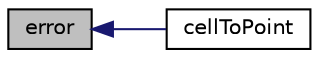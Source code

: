 digraph "error"
{
  bgcolor="transparent";
  edge [fontname="Helvetica",fontsize="10",labelfontname="Helvetica",labelfontsize="10"];
  node [fontname="Helvetica",fontsize="10",shape=record];
  rankdir="LR";
  Node3035 [label="error",height=0.2,width=0.4,color="black", fillcolor="grey75", style="filled", fontcolor="black"];
  Node3035 -> Node3036 [dir="back",color="midnightblue",fontsize="10",style="solid",fontname="Helvetica"];
  Node3036 [label="cellToPoint",height=0.2,width=0.4,color="black",URL="$a22109.html#a29177baf9ddea4c9d403ede96bd53eef"];
}
